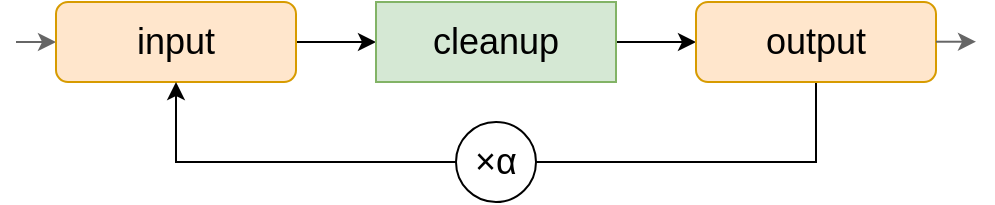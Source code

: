 <mxfile version="14.8.2" type="device"><diagram id="pPNL8d6KahMyhZe1WPuy" name="Page-1"><mxGraphModel dx="494" dy="260" grid="1" gridSize="10" guides="1" tooltips="1" connect="1" arrows="1" fold="1" page="1" pageScale="1" pageWidth="850" pageHeight="1100" math="0" shadow="0"><root><mxCell id="0"/><mxCell id="1" parent="0"/><mxCell id="72APzJBuBecIWJVhFyCZ-10" value="" style="edgeStyle=none;rounded=0;orthogonalLoop=1;jettySize=auto;html=1;entryX=0;entryY=0.5;entryDx=0;entryDy=0;fontSize=18;exitX=1;exitY=0.5;exitDx=0;exitDy=0;" edge="1" parent="1" target="72APzJBuBecIWJVhFyCZ-6"><mxGeometry relative="1" as="geometry"><mxPoint x="200" y="220" as="sourcePoint"/></mxGeometry></mxCell><mxCell id="72APzJBuBecIWJVhFyCZ-15" style="edgeStyle=none;rounded=0;orthogonalLoop=1;jettySize=auto;html=1;entryX=0;entryY=0.5;entryDx=0;entryDy=0;fontSize=18;exitX=1;exitY=0.5;exitDx=0;exitDy=0;" edge="1" parent="1" source="72APzJBuBecIWJVhFyCZ-6" target="72APzJBuBecIWJVhFyCZ-20"><mxGeometry relative="1" as="geometry"><mxPoint x="480" y="220" as="targetPoint"/></mxGeometry></mxCell><mxCell id="72APzJBuBecIWJVhFyCZ-6" value="cleanup" style="rounded=0;whiteSpace=wrap;html=1;fillColor=#d5e8d4;strokeColor=#82b366;fontSize=18;" vertex="1" parent="1"><mxGeometry x="280" y="200" width="120" height="40" as="geometry"/></mxCell><mxCell id="72APzJBuBecIWJVhFyCZ-25" style="edgeStyle=orthogonalEdgeStyle;rounded=0;orthogonalLoop=1;jettySize=auto;html=1;fontSize=18;fontColor=#000000;startArrow=classic;startFill=1;endArrow=none;endFill=0;strokeColor=#666666;fillColor=#f5f5f5;" edge="1" parent="1" source="72APzJBuBecIWJVhFyCZ-19"><mxGeometry relative="1" as="geometry"><mxPoint x="100" y="220" as="targetPoint"/></mxGeometry></mxCell><mxCell id="72APzJBuBecIWJVhFyCZ-19" value="input" style="rounded=1;whiteSpace=wrap;html=1;fontSize=18;fillColor=#ffe6cc;strokeColor=#d79b00;" vertex="1" parent="1"><mxGeometry x="120" y="200" width="120" height="40" as="geometry"/></mxCell><mxCell id="72APzJBuBecIWJVhFyCZ-23" style="edgeStyle=orthogonalEdgeStyle;rounded=0;orthogonalLoop=1;jettySize=auto;html=1;entryX=0.5;entryY=1;entryDx=0;entryDy=0;fontSize=10;fontColor=#808080;endArrow=classic;endFill=1;startArrow=none;startFill=0;exitX=0.5;exitY=1;exitDx=0;exitDy=0;" edge="1" parent="1" source="72APzJBuBecIWJVhFyCZ-20" target="72APzJBuBecIWJVhFyCZ-19"><mxGeometry relative="1" as="geometry"><Array as="points"><mxPoint x="500" y="280"/><mxPoint x="180" y="280"/></Array></mxGeometry></mxCell><mxCell id="72APzJBuBecIWJVhFyCZ-20" value="output" style="rounded=1;whiteSpace=wrap;html=1;fontSize=18;fillColor=#ffe6cc;strokeColor=#d79b00;" vertex="1" parent="1"><mxGeometry x="440" y="200" width="120" height="40" as="geometry"/></mxCell><mxCell id="72APzJBuBecIWJVhFyCZ-24" value="×α" style="ellipse;whiteSpace=wrap;html=1;aspect=fixed;fontSize=18;" vertex="1" parent="1"><mxGeometry x="320" y="260" width="40" height="40" as="geometry"/></mxCell><mxCell id="72APzJBuBecIWJVhFyCZ-26" style="edgeStyle=orthogonalEdgeStyle;rounded=0;orthogonalLoop=1;jettySize=auto;html=1;fontSize=18;fontColor=#000000;startArrow=classic;startFill=1;endArrow=none;endFill=0;strokeColor=#666666;fillColor=#f5f5f5;" edge="1" parent="1"><mxGeometry relative="1" as="geometry"><mxPoint x="560" y="219.86" as="targetPoint"/><mxPoint x="580" y="219.86" as="sourcePoint"/></mxGeometry></mxCell></root></mxGraphModel></diagram></mxfile>